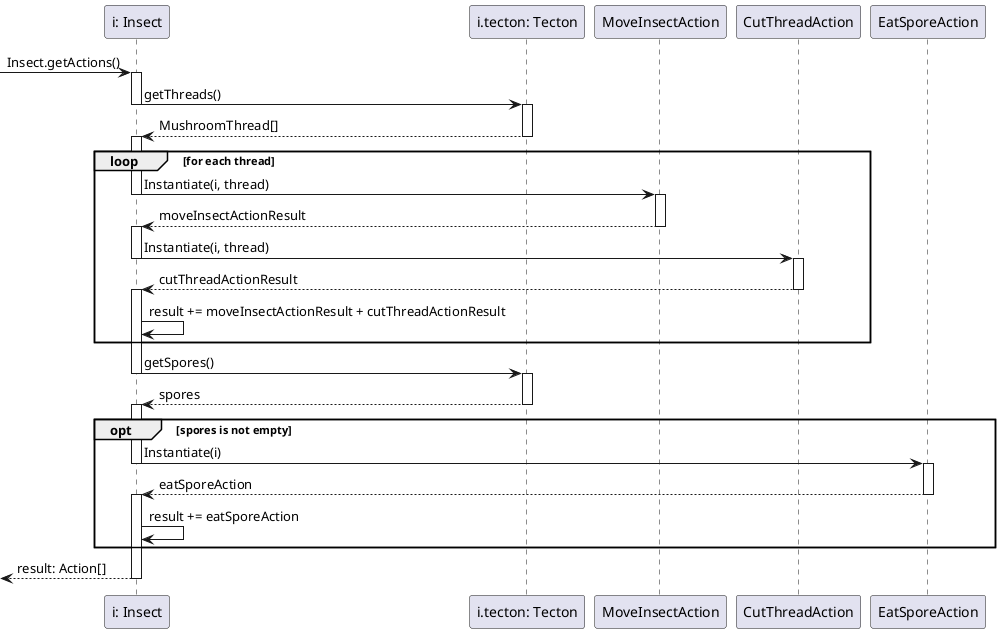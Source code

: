 @startuml Insect.getActions

participant "i: Insect" as insect
participant "i.tecton: Tecton" as tecton
participant "MoveInsectAction" as mi_action
participant "CutThreadAction" as ct_action
participant "EatSporeAction" as es_action

-> insect: Insect.getActions()
activate insect

insect -> tecton: getThreads()
deactivate insect
activate tecton

insect <-- tecton: MushroomThread[]
deactivate tecton
activate insect

loop for each thread

	insect -> mi_action: Instantiate(i, thread)
	deactivate insect
	activate mi_action

	insect <-- mi_action: moveInsectActionResult
	deactivate mi_action
	activate insect

	insect -> ct_action: Instantiate(i, thread)
	deactivate insect
	activate ct_action

	insect <-- ct_action: cutThreadActionResult
	deactivate ct_action
	activate insect

	insect -> insect: result += moveInsectActionResult + cutThreadActionResult

end

insect -> tecton: getSpores()
deactivate insect
activate tecton

insect <-- tecton: spores
deactivate tecton
activate insect

opt spores is not empty
	insect -> es_action: Instantiate(i)
	deactivate insect
	activate es_action

	insect <-- es_action: eatSporeAction
	deactivate es_action
	activate insect

	insect -> insect: result += eatSporeAction
end

<-- insect: result: Action[]
deactivate insect

@enduml